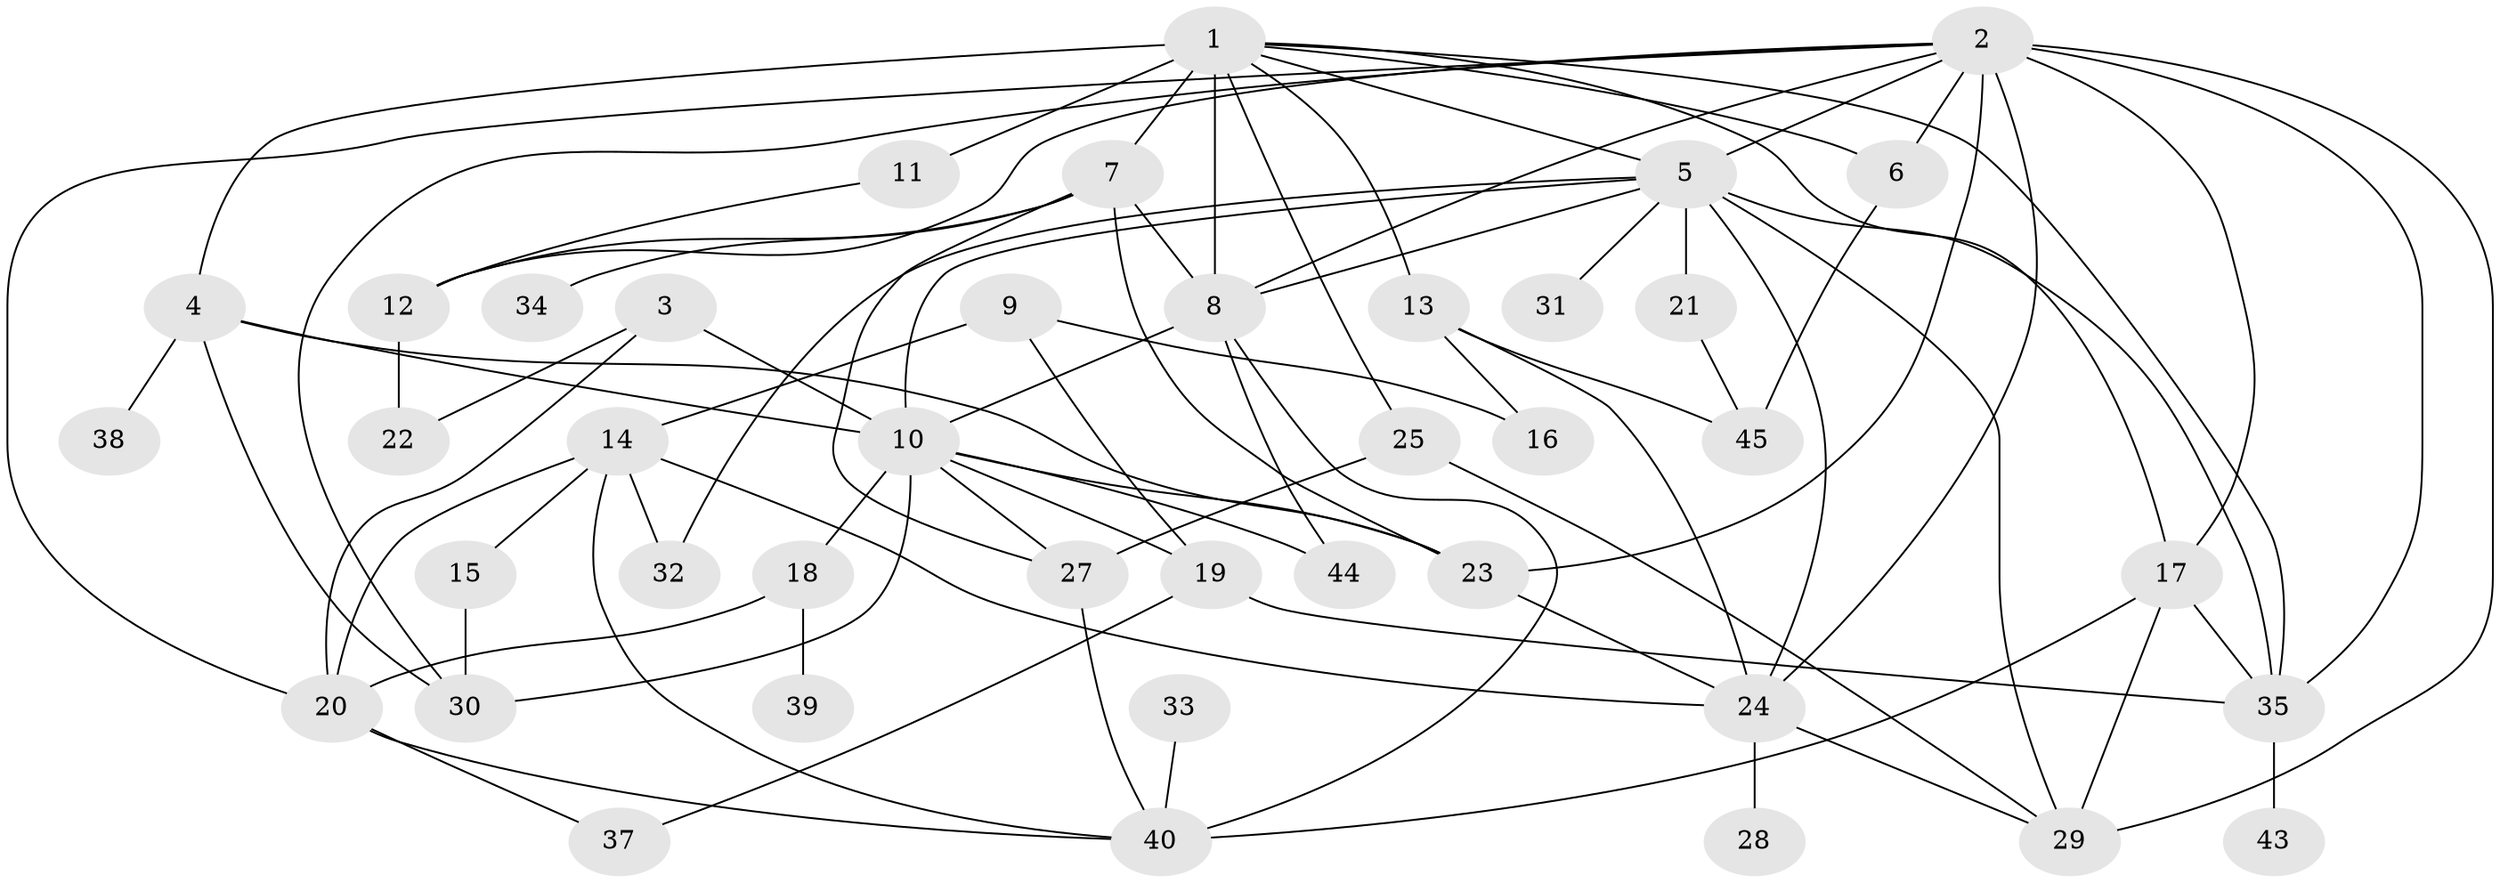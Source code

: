 // original degree distribution, {5: 0.08045977011494253, 3: 0.20689655172413793, 1: 0.1839080459770115, 4: 0.1724137931034483, 2: 0.1724137931034483, 6: 0.10344827586206896, 0: 0.04597701149425287, 7: 0.034482758620689655}
// Generated by graph-tools (version 1.1) at 2025/33/03/09/25 02:33:47]
// undirected, 41 vertices, 83 edges
graph export_dot {
graph [start="1"]
  node [color=gray90,style=filled];
  1;
  2;
  3;
  4;
  5;
  6;
  7;
  8;
  9;
  10;
  11;
  12;
  13;
  14;
  15;
  16;
  17;
  18;
  19;
  20;
  21;
  22;
  23;
  24;
  25;
  27;
  28;
  29;
  30;
  31;
  32;
  33;
  34;
  35;
  37;
  38;
  39;
  40;
  43;
  44;
  45;
  1 -- 4 [weight=1.0];
  1 -- 5 [weight=1.0];
  1 -- 6 [weight=1.0];
  1 -- 7 [weight=1.0];
  1 -- 8 [weight=3.0];
  1 -- 11 [weight=3.0];
  1 -- 13 [weight=1.0];
  1 -- 17 [weight=1.0];
  1 -- 25 [weight=1.0];
  1 -- 35 [weight=2.0];
  2 -- 5 [weight=1.0];
  2 -- 6 [weight=1.0];
  2 -- 8 [weight=1.0];
  2 -- 12 [weight=1.0];
  2 -- 17 [weight=2.0];
  2 -- 20 [weight=1.0];
  2 -- 23 [weight=1.0];
  2 -- 24 [weight=1.0];
  2 -- 29 [weight=1.0];
  2 -- 30 [weight=1.0];
  2 -- 35 [weight=1.0];
  3 -- 10 [weight=1.0];
  3 -- 20 [weight=1.0];
  3 -- 22 [weight=1.0];
  4 -- 10 [weight=1.0];
  4 -- 23 [weight=1.0];
  4 -- 30 [weight=1.0];
  4 -- 38 [weight=1.0];
  5 -- 8 [weight=1.0];
  5 -- 10 [weight=1.0];
  5 -- 21 [weight=1.0];
  5 -- 24 [weight=1.0];
  5 -- 29 [weight=1.0];
  5 -- 31 [weight=1.0];
  5 -- 32 [weight=1.0];
  5 -- 35 [weight=2.0];
  6 -- 45 [weight=1.0];
  7 -- 8 [weight=1.0];
  7 -- 12 [weight=1.0];
  7 -- 23 [weight=1.0];
  7 -- 27 [weight=1.0];
  7 -- 34 [weight=1.0];
  8 -- 10 [weight=1.0];
  8 -- 40 [weight=1.0];
  8 -- 44 [weight=1.0];
  9 -- 14 [weight=1.0];
  9 -- 16 [weight=1.0];
  9 -- 19 [weight=1.0];
  10 -- 18 [weight=1.0];
  10 -- 19 [weight=1.0];
  10 -- 23 [weight=1.0];
  10 -- 27 [weight=1.0];
  10 -- 30 [weight=1.0];
  10 -- 44 [weight=1.0];
  11 -- 12 [weight=1.0];
  12 -- 22 [weight=1.0];
  13 -- 16 [weight=1.0];
  13 -- 24 [weight=1.0];
  13 -- 45 [weight=1.0];
  14 -- 15 [weight=1.0];
  14 -- 20 [weight=1.0];
  14 -- 24 [weight=1.0];
  14 -- 32 [weight=1.0];
  14 -- 40 [weight=1.0];
  15 -- 30 [weight=1.0];
  17 -- 29 [weight=2.0];
  17 -- 35 [weight=1.0];
  17 -- 40 [weight=2.0];
  18 -- 20 [weight=1.0];
  18 -- 39 [weight=1.0];
  19 -- 35 [weight=1.0];
  19 -- 37 [weight=1.0];
  20 -- 37 [weight=1.0];
  20 -- 40 [weight=2.0];
  21 -- 45 [weight=1.0];
  23 -- 24 [weight=1.0];
  24 -- 28 [weight=1.0];
  24 -- 29 [weight=1.0];
  25 -- 27 [weight=1.0];
  25 -- 29 [weight=1.0];
  27 -- 40 [weight=1.0];
  33 -- 40 [weight=1.0];
  35 -- 43 [weight=1.0];
}

